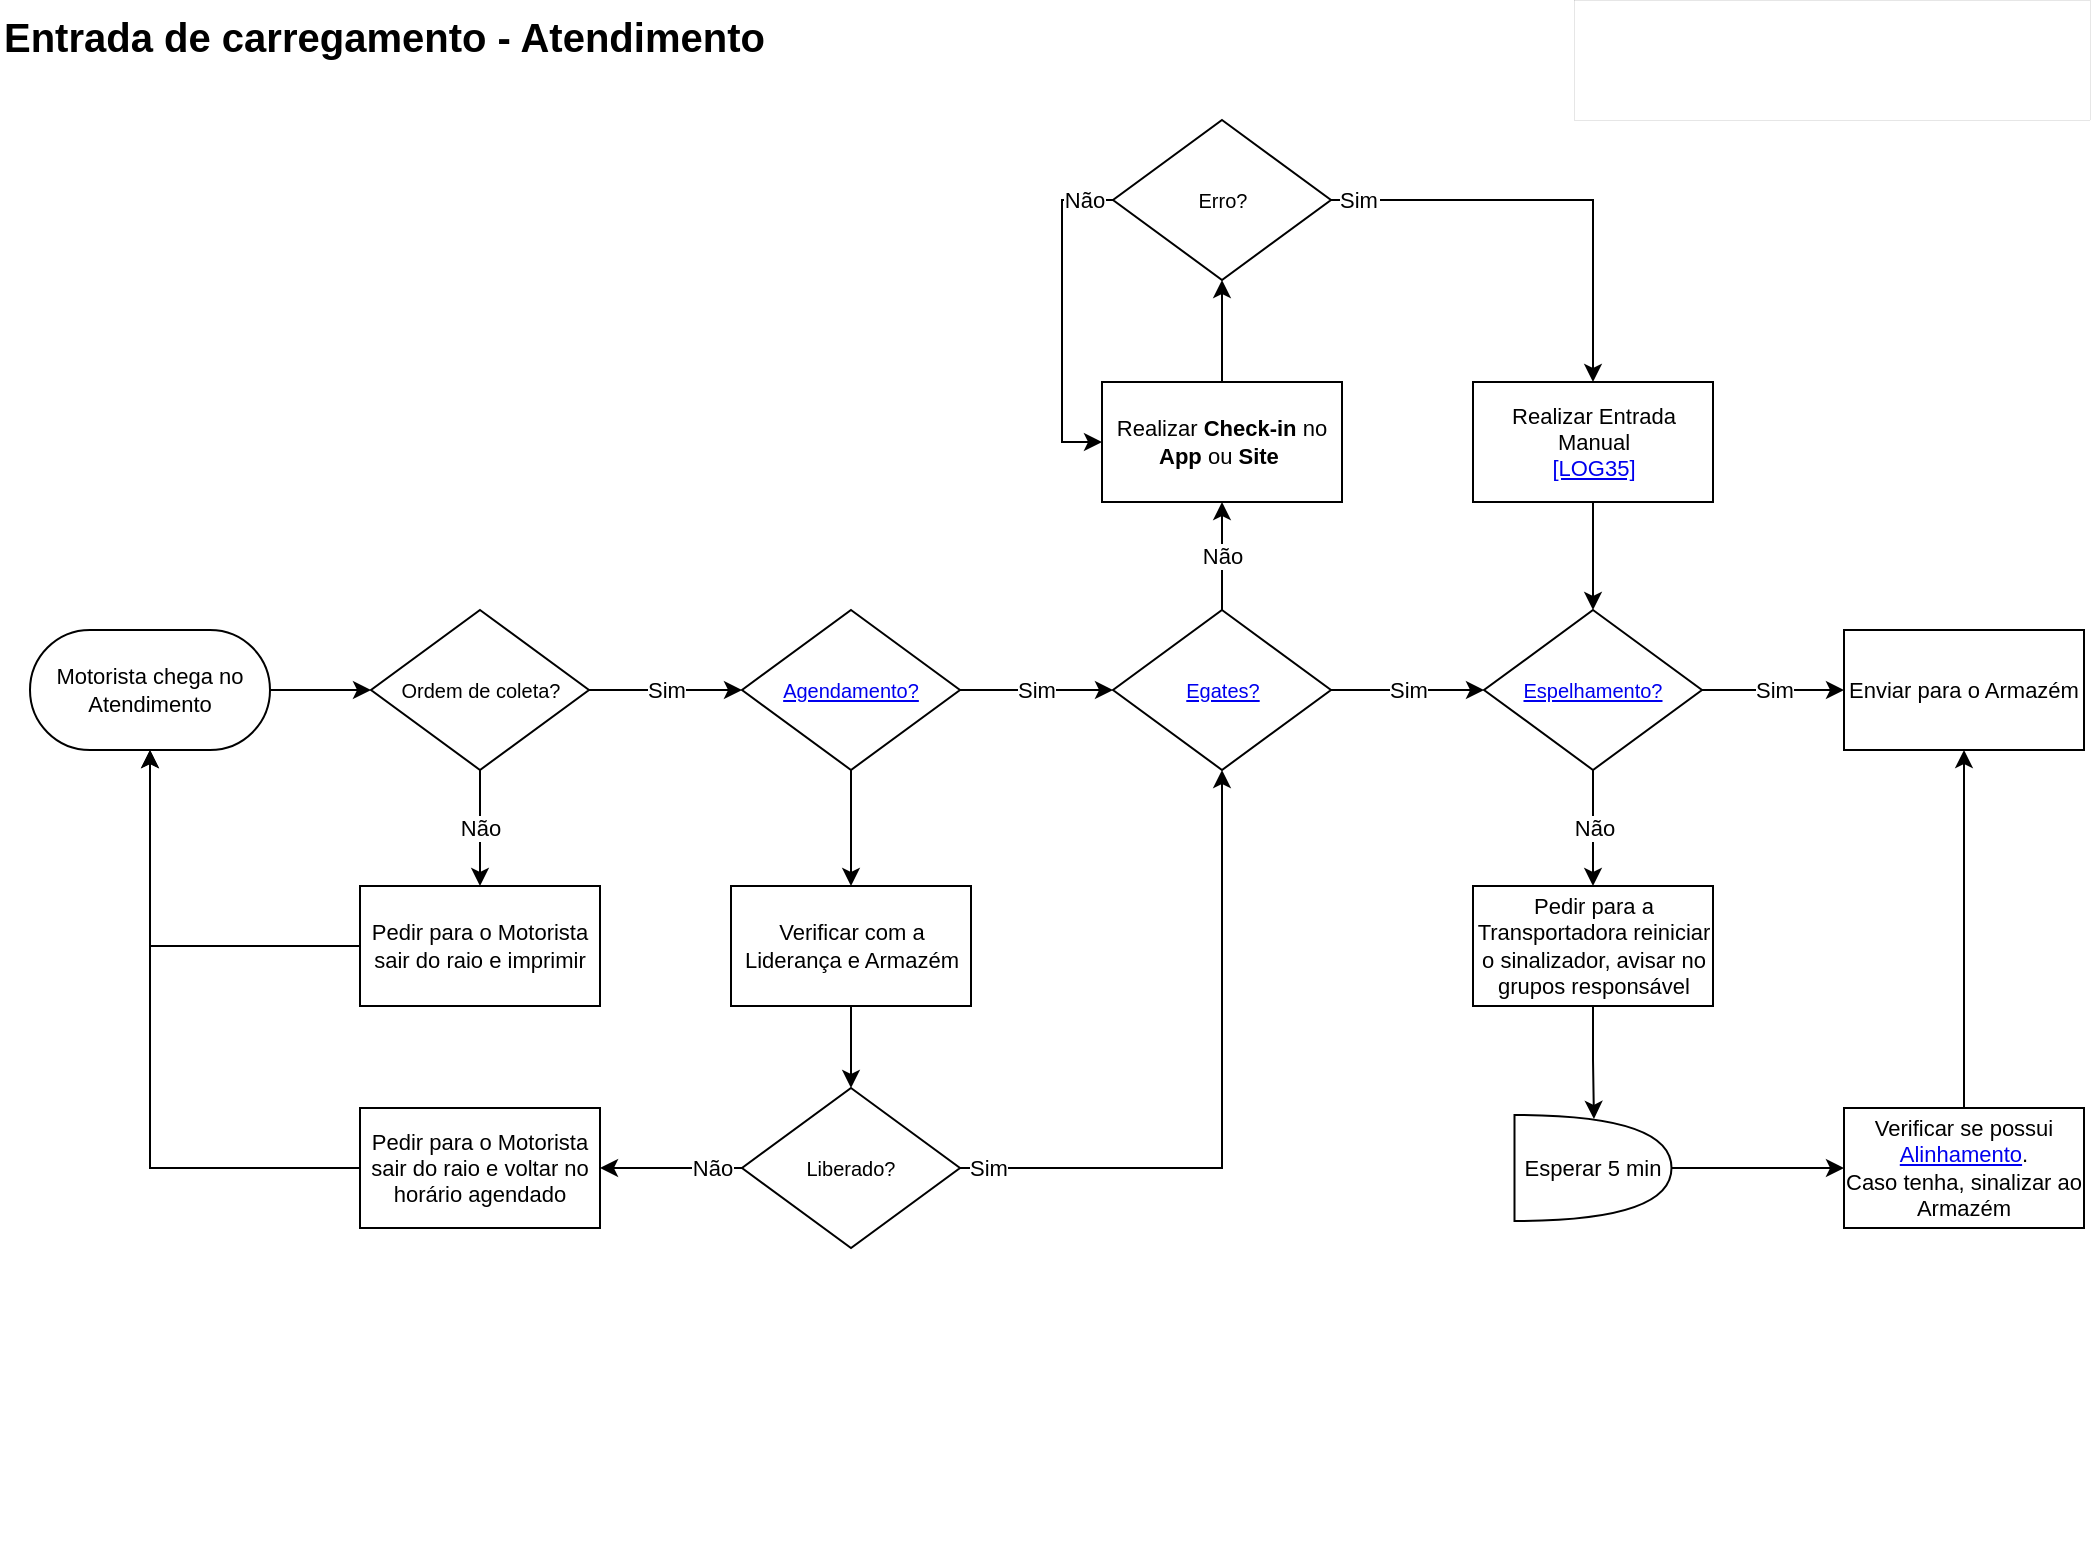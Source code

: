 <mxfile version="24.0.5" type="github">
  <diagram name="Page-1" id="JQofYEXU-NoQVEOPvFRB">
    <mxGraphModel dx="1313" dy="663" grid="0" gridSize="10" guides="1" tooltips="1" connect="1" arrows="1" fold="1" page="1" pageScale="1" pageWidth="1100" pageHeight="850" math="0" shadow="0">
      <root>
        <mxCell id="0" />
        <mxCell id="1" parent="0" />
        <mxCell id="aOmEqhJqzcy8wnbz2JpO-124" value="" style="group;strokeWidth=0;" vertex="1" connectable="0" parent="1">
          <mxGeometry width="1045" height="774" as="geometry" />
        </mxCell>
        <mxCell id="aOmEqhJqzcy8wnbz2JpO-2" value="Entrada de carregamento - Atendimento&lt;div style=&quot;&quot;&gt;&lt;br&gt;&lt;/div&gt;" style="text;html=1;align=left;verticalAlign=middle;whiteSpace=wrap;rounded=0;fontStyle=1;fontSize=20;" vertex="1" parent="aOmEqhJqzcy8wnbz2JpO-124">
          <mxGeometry width="400" height="59.31" as="geometry" />
        </mxCell>
        <mxCell id="aOmEqhJqzcy8wnbz2JpO-13" value="" style="group;shadow=0;" vertex="1" connectable="0" parent="aOmEqhJqzcy8wnbz2JpO-124">
          <mxGeometry x="805" width="240" height="60" as="geometry" />
        </mxCell>
        <mxCell id="aOmEqhJqzcy8wnbz2JpO-3" value="LEGENDA" style="text;html=1;align=left;verticalAlign=middle;whiteSpace=wrap;rounded=0;fontStyle=0;fontSize=13;" vertex="1" parent="aOmEqhJqzcy8wnbz2JpO-13">
          <mxGeometry x="10" width="70" height="21.336" as="geometry" />
        </mxCell>
        <mxCell id="aOmEqhJqzcy8wnbz2JpO-4" value="" style="image;aspect=fixed;html=1;points=[];align=center;fontSize=12;image=img/lib/azure2/identity/App_Registrations.svg;" vertex="1" parent="aOmEqhJqzcy8wnbz2JpO-13">
          <mxGeometry x="10" y="39.233" width="19.712" height="20.032" as="geometry" />
        </mxCell>
        <mxCell id="aOmEqhJqzcy8wnbz2JpO-5" value="Transações / Aplicativos" style="text;html=1;align=left;verticalAlign=middle;whiteSpace=wrap;rounded=0;fontSize=7;fontStyle=1" vertex="1" parent="aOmEqhJqzcy8wnbz2JpO-13">
          <mxGeometry x="35.71" y="38.581" width="94.29" height="21.336" as="geometry" />
        </mxCell>
        <mxCell id="aOmEqhJqzcy8wnbz2JpO-6" value="" style="ellipse;whiteSpace=wrap;html=1;aspect=fixed;strokeWidth=2;fillColor=#1ba1e2;strokeColor=#006EAF;fontColor=#ffffff;" vertex="1" parent="aOmEqhJqzcy8wnbz2JpO-13">
          <mxGeometry x="134.444" y="42.433" width="13.632" height="13.632" as="geometry" />
        </mxCell>
        <mxCell id="aOmEqhJqzcy8wnbz2JpO-7" value="" style="ellipse;whiteSpace=wrap;html=1;aspect=fixed;fillColor=#f8cecc;strokeColor=#b85450;strokeWidth=2;gradientColor=#ea6b66;" vertex="1" parent="aOmEqhJqzcy8wnbz2JpO-13">
          <mxGeometry x="134.444" y="13.489" width="13.632" height="13.632" as="geometry" />
        </mxCell>
        <mxCell id="aOmEqhJqzcy8wnbz2JpO-8" value="Abas" style="text;html=1;align=left;verticalAlign=middle;whiteSpace=wrap;rounded=0;fontSize=7;fontStyle=1" vertex="1" parent="aOmEqhJqzcy8wnbz2JpO-13">
          <mxGeometry x="153.111" y="9.636" width="35.556" height="21.337" as="geometry" />
        </mxCell>
        <mxCell id="aOmEqhJqzcy8wnbz2JpO-9" value="Botões" style="text;html=1;align=left;verticalAlign=middle;whiteSpace=wrap;rounded=0;fontSize=7;fontStyle=1" vertex="1" parent="aOmEqhJqzcy8wnbz2JpO-13">
          <mxGeometry x="153.111" y="38.581" width="35.556" height="21.337" as="geometry" />
        </mxCell>
        <mxCell id="aOmEqhJqzcy8wnbz2JpO-11" value="SAP S4" style="rounded=1;whiteSpace=wrap;html=1;fontSize=7;fillColor=#dae8fc;strokeColor=#6c8ebf;fontStyle=1" vertex="1" parent="aOmEqhJqzcy8wnbz2JpO-13">
          <mxGeometry x="188.67" y="11.983" width="41.33" height="16.644" as="geometry" />
        </mxCell>
        <mxCell id="aOmEqhJqzcy8wnbz2JpO-14" value="SAP TM" style="rounded=1;whiteSpace=wrap;html=1;fontSize=7;fillColor=#fff2cc;strokeColor=#d6b656;fontStyle=1" vertex="1" parent="aOmEqhJqzcy8wnbz2JpO-13">
          <mxGeometry x="188.67" y="40.927" width="41.33" height="16.644" as="geometry" />
        </mxCell>
        <mxCell id="aOmEqhJqzcy8wnbz2JpO-125" value="" style="rounded=0;whiteSpace=wrap;html=1;fontFamily=Helvetica;fontSize=11;fontColor=default;labelBackgroundColor=default;strokeWidth=0;" vertex="1" parent="aOmEqhJqzcy8wnbz2JpO-13">
          <mxGeometry x="-18" width="258" height="60" as="geometry" />
        </mxCell>
        <mxCell id="aOmEqhJqzcy8wnbz2JpO-19" style="edgeStyle=orthogonalEdgeStyle;rounded=0;orthogonalLoop=1;jettySize=auto;html=1;entryX=0;entryY=0.5;entryDx=0;entryDy=0;" edge="1" parent="aOmEqhJqzcy8wnbz2JpO-124" source="aOmEqhJqzcy8wnbz2JpO-15" target="aOmEqhJqzcy8wnbz2JpO-17">
          <mxGeometry relative="1" as="geometry" />
        </mxCell>
        <mxCell id="aOmEqhJqzcy8wnbz2JpO-15" value="Motorista chega no Atendimento" style="rounded=1;whiteSpace=wrap;html=1;arcSize=50;fontSize=11;" vertex="1" parent="aOmEqhJqzcy8wnbz2JpO-124">
          <mxGeometry x="15" y="315" width="120" height="60" as="geometry" />
        </mxCell>
        <mxCell id="aOmEqhJqzcy8wnbz2JpO-17" value="Ordem de coleta?" style="rhombus;whiteSpace=wrap;html=1;fontSize=10;" vertex="1" parent="aOmEqhJqzcy8wnbz2JpO-124">
          <mxGeometry x="185.5" y="305" width="109" height="80" as="geometry" />
        </mxCell>
        <mxCell id="aOmEqhJqzcy8wnbz2JpO-22" style="edgeStyle=orthogonalEdgeStyle;rounded=0;orthogonalLoop=1;jettySize=auto;html=1;" edge="1" parent="aOmEqhJqzcy8wnbz2JpO-124" source="aOmEqhJqzcy8wnbz2JpO-20" target="aOmEqhJqzcy8wnbz2JpO-15">
          <mxGeometry relative="1" as="geometry" />
        </mxCell>
        <mxCell id="aOmEqhJqzcy8wnbz2JpO-20" value="Pedir para o Motorista sair do raio e imprimir" style="rounded=0;whiteSpace=wrap;html=1;fontSize=11;" vertex="1" parent="aOmEqhJqzcy8wnbz2JpO-124">
          <mxGeometry x="180" y="443" width="120" height="60" as="geometry" />
        </mxCell>
        <mxCell id="aOmEqhJqzcy8wnbz2JpO-21" value="Não" style="edgeStyle=orthogonalEdgeStyle;rounded=0;orthogonalLoop=1;jettySize=auto;html=1;entryX=0.5;entryY=0;entryDx=0;entryDy=0;strokeColor=#000000;" edge="1" parent="aOmEqhJqzcy8wnbz2JpO-124" source="aOmEqhJqzcy8wnbz2JpO-17" target="aOmEqhJqzcy8wnbz2JpO-20">
          <mxGeometry relative="1" as="geometry">
            <mxPoint x="240" y="404" as="sourcePoint" />
            <mxPoint x="210" y="355" as="targetPoint" />
          </mxGeometry>
        </mxCell>
        <mxCell id="aOmEqhJqzcy8wnbz2JpO-30" value="Sim" style="edgeStyle=orthogonalEdgeStyle;rounded=0;orthogonalLoop=1;jettySize=auto;html=1;entryX=0;entryY=0.5;entryDx=0;entryDy=0;strokeColor=#000000;exitX=1;exitY=0.5;exitDx=0;exitDy=0;" edge="1" parent="aOmEqhJqzcy8wnbz2JpO-124" source="aOmEqhJqzcy8wnbz2JpO-17">
          <mxGeometry relative="1" as="geometry">
            <mxPoint x="315.5" y="345" as="sourcePoint" />
            <mxPoint x="371" y="345" as="targetPoint" />
          </mxGeometry>
        </mxCell>
        <mxCell id="aOmEqhJqzcy8wnbz2JpO-27" value="" style="edgeStyle=orthogonalEdgeStyle;rounded=0;orthogonalLoop=1;jettySize=auto;html=1;entryX=0.5;entryY=0;entryDx=0;entryDy=0;exitX=0.5;exitY=1;exitDx=0;exitDy=0;strokeColor=#FF0000;" edge="1" parent="aOmEqhJqzcy8wnbz2JpO-124" source="aOmEqhJqzcy8wnbz2JpO-17">
          <mxGeometry relative="1" as="geometry">
            <mxPoint x="240" y="385" as="sourcePoint" />
            <mxPoint x="240" y="385" as="targetPoint" />
          </mxGeometry>
        </mxCell>
        <mxCell id="aOmEqhJqzcy8wnbz2JpO-100" style="edgeStyle=orthogonalEdgeStyle;rounded=0;orthogonalLoop=1;jettySize=auto;html=1;entryX=0.5;entryY=0;entryDx=0;entryDy=0;strokeColor=default;align=center;verticalAlign=middle;fontFamily=Helvetica;fontSize=11;fontColor=default;labelBackgroundColor=default;endArrow=classic;" edge="1" parent="aOmEqhJqzcy8wnbz2JpO-124" source="aOmEqhJqzcy8wnbz2JpO-40" target="aOmEqhJqzcy8wnbz2JpO-99">
          <mxGeometry relative="1" as="geometry" />
        </mxCell>
        <mxCell id="aOmEqhJqzcy8wnbz2JpO-40" value="&lt;a href=&quot;https://trackandtrace.com.br/core/monitoring/schedule&quot;&gt;Agendamento?&lt;/a&gt;" style="rhombus;whiteSpace=wrap;html=1;fontSize=10;" vertex="1" parent="aOmEqhJqzcy8wnbz2JpO-124">
          <mxGeometry x="371" y="305" width="109" height="80" as="geometry" />
        </mxCell>
        <mxCell id="aOmEqhJqzcy8wnbz2JpO-50" value="Sim" style="edgeStyle=orthogonalEdgeStyle;rounded=0;orthogonalLoop=1;jettySize=auto;html=1;entryX=0;entryY=0.5;entryDx=0;entryDy=0;strokeColor=#000000;exitX=1;exitY=0.5;exitDx=0;exitDy=0;" edge="1" parent="aOmEqhJqzcy8wnbz2JpO-124" source="aOmEqhJqzcy8wnbz2JpO-40">
          <mxGeometry relative="1" as="geometry">
            <mxPoint x="556.5" y="345" as="targetPoint" />
            <mxPoint x="501" y="345" as="sourcePoint" />
          </mxGeometry>
        </mxCell>
        <mxCell id="aOmEqhJqzcy8wnbz2JpO-52" value="&lt;a href=&quot;https://egates.ambev.com.br/Movimentacoes/atendimentoEgates&quot;&gt;Egates?&lt;/a&gt;" style="rhombus;whiteSpace=wrap;html=1;fontSize=10;" vertex="1" parent="aOmEqhJqzcy8wnbz2JpO-124">
          <mxGeometry x="556.5" y="305" width="109" height="80" as="geometry" />
        </mxCell>
        <mxCell id="aOmEqhJqzcy8wnbz2JpO-75" style="edgeStyle=orthogonalEdgeStyle;rounded=0;orthogonalLoop=1;jettySize=auto;html=1;entryX=0.5;entryY=1;entryDx=0;entryDy=0;strokeColor=default;" edge="1" parent="aOmEqhJqzcy8wnbz2JpO-124" source="aOmEqhJqzcy8wnbz2JpO-54" target="aOmEqhJqzcy8wnbz2JpO-74">
          <mxGeometry relative="1" as="geometry" />
        </mxCell>
        <mxCell id="aOmEqhJqzcy8wnbz2JpO-54" value="Realizar &lt;b&gt;Check-in&lt;/b&gt; no &lt;b&gt;App&lt;/b&gt; ou&amp;nbsp;&lt;b&gt;Site&amp;nbsp;&lt;/b&gt;" style="rounded=0;whiteSpace=wrap;html=1;fontSize=11;" vertex="1" parent="aOmEqhJqzcy8wnbz2JpO-124">
          <mxGeometry x="551" y="191" width="120" height="60" as="geometry" />
        </mxCell>
        <mxCell id="aOmEqhJqzcy8wnbz2JpO-55" value="Não" style="edgeStyle=orthogonalEdgeStyle;rounded=0;orthogonalLoop=1;jettySize=auto;html=1;entryX=0.5;entryY=1;entryDx=0;entryDy=0;strokeColor=#000000;exitX=0.5;exitY=0;exitDx=0;exitDy=0;" edge="1" parent="aOmEqhJqzcy8wnbz2JpO-124" source="aOmEqhJqzcy8wnbz2JpO-52" target="aOmEqhJqzcy8wnbz2JpO-54">
          <mxGeometry relative="1" as="geometry">
            <mxPoint x="611" y="286" as="sourcePoint" />
          </mxGeometry>
        </mxCell>
        <mxCell id="aOmEqhJqzcy8wnbz2JpO-57" value="Sim" style="edgeStyle=orthogonalEdgeStyle;rounded=0;orthogonalLoop=1;jettySize=auto;html=1;entryX=0;entryY=0.5;entryDx=0;entryDy=0;strokeColor=#000000;exitX=1;exitY=0.5;exitDx=0;exitDy=0;" edge="1" parent="aOmEqhJqzcy8wnbz2JpO-124" source="aOmEqhJqzcy8wnbz2JpO-52">
          <mxGeometry relative="1" as="geometry">
            <mxPoint x="742" y="345" as="targetPoint" />
            <mxPoint x="686.5" y="345" as="sourcePoint" />
          </mxGeometry>
        </mxCell>
        <mxCell id="aOmEqhJqzcy8wnbz2JpO-119" value="Sim" style="edgeStyle=orthogonalEdgeStyle;rounded=0;orthogonalLoop=1;jettySize=auto;html=1;entryX=0;entryY=0.5;entryDx=0;entryDy=0;strokeColor=default;align=center;verticalAlign=middle;fontFamily=Helvetica;fontSize=11;fontColor=default;labelBackgroundColor=default;endArrow=classic;" edge="1" parent="aOmEqhJqzcy8wnbz2JpO-124" source="aOmEqhJqzcy8wnbz2JpO-59" target="aOmEqhJqzcy8wnbz2JpO-117">
          <mxGeometry relative="1" as="geometry" />
        </mxCell>
        <mxCell id="aOmEqhJqzcy8wnbz2JpO-59" value="&lt;a href=&quot;https://trackandtrace.com.br/core/monitoring/panel&quot;&gt;Espelhamento?&lt;/a&gt;" style="rhombus;whiteSpace=wrap;html=1;fontSize=10;" vertex="1" parent="aOmEqhJqzcy8wnbz2JpO-124">
          <mxGeometry x="742" y="305" width="109" height="80" as="geometry" />
        </mxCell>
        <mxCell id="aOmEqhJqzcy8wnbz2JpO-116" style="edgeStyle=orthogonalEdgeStyle;rounded=0;orthogonalLoop=1;jettySize=auto;html=1;strokeColor=default;align=center;verticalAlign=middle;fontFamily=Helvetica;fontSize=11;fontColor=default;labelBackgroundColor=default;endArrow=classic;exitX=0.5;exitY=1;exitDx=0;exitDy=0;entryX=0.506;entryY=0.037;entryDx=0;entryDy=0;entryPerimeter=0;" edge="1" parent="aOmEqhJqzcy8wnbz2JpO-124" source="aOmEqhJqzcy8wnbz2JpO-61" target="aOmEqhJqzcy8wnbz2JpO-113">
          <mxGeometry relative="1" as="geometry">
            <mxPoint x="796.5" y="547.256" as="targetPoint" />
            <mxPoint x="796.503" y="509" as="sourcePoint" />
            <Array as="points">
              <mxPoint x="796" y="530" />
              <mxPoint x="797" y="530" />
            </Array>
          </mxGeometry>
        </mxCell>
        <mxCell id="aOmEqhJqzcy8wnbz2JpO-61" value="Pedir para a Transportadora reiniciar o sinalizador, avisar no grupos responsável" style="rounded=0;whiteSpace=wrap;html=1;fontSize=11;" vertex="1" parent="aOmEqhJqzcy8wnbz2JpO-124">
          <mxGeometry x="736.5" y="443" width="120" height="60" as="geometry" />
        </mxCell>
        <mxCell id="aOmEqhJqzcy8wnbz2JpO-62" value="Não" style="edgeStyle=orthogonalEdgeStyle;rounded=0;orthogonalLoop=1;jettySize=auto;html=1;entryX=0.5;entryY=0;entryDx=0;entryDy=0;strokeColor=#000000;" edge="1" parent="aOmEqhJqzcy8wnbz2JpO-124" source="aOmEqhJqzcy8wnbz2JpO-59" target="aOmEqhJqzcy8wnbz2JpO-61">
          <mxGeometry relative="1" as="geometry">
            <mxPoint x="796.519" y="404" as="sourcePoint" />
            <Array as="points">
              <mxPoint x="796" y="404" />
              <mxPoint x="796" y="404" />
            </Array>
          </mxGeometry>
        </mxCell>
        <mxCell id="aOmEqhJqzcy8wnbz2JpO-92" value="" style="edgeStyle=orthogonalEdgeStyle;rounded=0;orthogonalLoop=1;jettySize=auto;html=1;entryX=0.5;entryY=0;entryDx=0;entryDy=0;strokeColor=default;align=center;verticalAlign=middle;fontFamily=Helvetica;fontSize=11;fontColor=default;labelBackgroundColor=default;endArrow=classic;exitX=1;exitY=0.5;exitDx=0;exitDy=0;" edge="1" parent="aOmEqhJqzcy8wnbz2JpO-124" source="aOmEqhJqzcy8wnbz2JpO-95" target="aOmEqhJqzcy8wnbz2JpO-76">
          <mxGeometry relative="1" as="geometry">
            <mxPoint x="671" y="100" as="sourcePoint" />
            <Array as="points">
              <mxPoint x="796" y="100" />
            </Array>
          </mxGeometry>
        </mxCell>
        <mxCell id="aOmEqhJqzcy8wnbz2JpO-98" style="edgeStyle=orthogonalEdgeStyle;rounded=0;orthogonalLoop=1;jettySize=auto;html=1;entryX=0;entryY=0.5;entryDx=0;entryDy=0;strokeColor=default;align=center;verticalAlign=middle;fontFamily=Helvetica;fontSize=11;fontColor=default;labelBackgroundColor=default;endArrow=classic;exitX=0;exitY=0.5;exitDx=0;exitDy=0;" edge="1" parent="aOmEqhJqzcy8wnbz2JpO-124" source="aOmEqhJqzcy8wnbz2JpO-74" target="aOmEqhJqzcy8wnbz2JpO-54">
          <mxGeometry relative="1" as="geometry">
            <Array as="points">
              <mxPoint x="531" y="100" />
              <mxPoint x="531" y="221" />
            </Array>
          </mxGeometry>
        </mxCell>
        <mxCell id="aOmEqhJqzcy8wnbz2JpO-74" value="Erro?" style="rhombus;whiteSpace=wrap;html=1;fontSize=10;" vertex="1" parent="aOmEqhJqzcy8wnbz2JpO-124">
          <mxGeometry x="556.5" y="60" width="109" height="80" as="geometry" />
        </mxCell>
        <mxCell id="aOmEqhJqzcy8wnbz2JpO-91" style="edgeStyle=orthogonalEdgeStyle;rounded=0;orthogonalLoop=1;jettySize=auto;html=1;entryX=0.5;entryY=0;entryDx=0;entryDy=0;strokeColor=default;align=center;verticalAlign=middle;fontFamily=Helvetica;fontSize=11;fontColor=default;labelBackgroundColor=default;endArrow=classic;" edge="1" parent="aOmEqhJqzcy8wnbz2JpO-124" source="aOmEqhJqzcy8wnbz2JpO-76" target="aOmEqhJqzcy8wnbz2JpO-59">
          <mxGeometry relative="1" as="geometry" />
        </mxCell>
        <mxCell id="aOmEqhJqzcy8wnbz2JpO-76" value="Realizar Entrada Manual&lt;br&gt;&lt;a href=&quot;https://www.myworkday.com/abinbev/learning/course/d115937921451001034cfec96b960001?record=7cd7e49422c810011a0aaa4b39510000&amp;amp;type=9882927d138b100019b928e75843018d&quot;&gt;[LOG35]&lt;/a&gt;" style="rounded=0;whiteSpace=wrap;html=1;fontSize=11;" vertex="1" parent="aOmEqhJqzcy8wnbz2JpO-124">
          <mxGeometry x="736.5" y="191" width="120" height="60" as="geometry" />
        </mxCell>
        <mxCell id="aOmEqhJqzcy8wnbz2JpO-96" value="" style="edgeStyle=orthogonalEdgeStyle;rounded=0;orthogonalLoop=1;jettySize=auto;html=1;entryX=0.5;entryY=0;entryDx=0;entryDy=0;strokeColor=default;align=center;verticalAlign=middle;fontFamily=Helvetica;fontSize=11;fontColor=default;labelBackgroundColor=default;endArrow=classic;exitX=1;exitY=0.5;exitDx=0;exitDy=0;" edge="1" parent="aOmEqhJqzcy8wnbz2JpO-124" source="aOmEqhJqzcy8wnbz2JpO-74" target="aOmEqhJqzcy8wnbz2JpO-95">
          <mxGeometry relative="1" as="geometry">
            <mxPoint x="666" y="100" as="sourcePoint" />
            <mxPoint x="797" y="191" as="targetPoint" />
            <Array as="points" />
          </mxGeometry>
        </mxCell>
        <mxCell id="aOmEqhJqzcy8wnbz2JpO-95" value="Sim" style="text;html=1;align=center;verticalAlign=middle;whiteSpace=wrap;rounded=0;fontFamily=Helvetica;fontSize=11;fontColor=default;labelBackgroundColor=default;" vertex="1" parent="aOmEqhJqzcy8wnbz2JpO-124">
          <mxGeometry x="669" y="94.5" width="21" height="11" as="geometry" />
        </mxCell>
        <mxCell id="aOmEqhJqzcy8wnbz2JpO-97" value="Não" style="text;html=1;align=center;verticalAlign=middle;whiteSpace=wrap;rounded=0;fontFamily=Helvetica;fontSize=11;fontColor=default;labelBackgroundColor=default;" vertex="1" parent="aOmEqhJqzcy8wnbz2JpO-124">
          <mxGeometry x="532" y="94.5" width="21" height="11" as="geometry" />
        </mxCell>
        <mxCell id="aOmEqhJqzcy8wnbz2JpO-102" style="edgeStyle=orthogonalEdgeStyle;rounded=0;orthogonalLoop=1;jettySize=auto;html=1;entryX=0.5;entryY=0;entryDx=0;entryDy=0;strokeColor=default;align=center;verticalAlign=middle;fontFamily=Helvetica;fontSize=11;fontColor=default;labelBackgroundColor=default;endArrow=classic;" edge="1" parent="aOmEqhJqzcy8wnbz2JpO-124" source="aOmEqhJqzcy8wnbz2JpO-99" target="aOmEqhJqzcy8wnbz2JpO-101">
          <mxGeometry relative="1" as="geometry" />
        </mxCell>
        <mxCell id="aOmEqhJqzcy8wnbz2JpO-99" value="Verificar com a Liderança e Armazém" style="rounded=0;whiteSpace=wrap;html=1;fontSize=11;" vertex="1" parent="aOmEqhJqzcy8wnbz2JpO-124">
          <mxGeometry x="365.5" y="443" width="120" height="60" as="geometry" />
        </mxCell>
        <mxCell id="aOmEqhJqzcy8wnbz2JpO-103" style="edgeStyle=orthogonalEdgeStyle;rounded=0;orthogonalLoop=1;jettySize=auto;html=1;entryX=0.5;entryY=1;entryDx=0;entryDy=0;strokeColor=default;align=center;verticalAlign=middle;fontFamily=Helvetica;fontSize=11;fontColor=default;labelBackgroundColor=default;endArrow=classic;exitX=1;exitY=0.5;exitDx=0;exitDy=0;" edge="1" parent="aOmEqhJqzcy8wnbz2JpO-124" source="aOmEqhJqzcy8wnbz2JpO-101" target="aOmEqhJqzcy8wnbz2JpO-52">
          <mxGeometry relative="1" as="geometry" />
        </mxCell>
        <mxCell id="aOmEqhJqzcy8wnbz2JpO-108" style="edgeStyle=orthogonalEdgeStyle;rounded=0;orthogonalLoop=1;jettySize=auto;html=1;entryX=1;entryY=0.5;entryDx=0;entryDy=0;strokeColor=default;align=center;verticalAlign=middle;fontFamily=Helvetica;fontSize=11;fontColor=default;labelBackgroundColor=default;endArrow=classic;exitX=0;exitY=0.5;exitDx=0;exitDy=0;" edge="1" parent="aOmEqhJqzcy8wnbz2JpO-124" source="aOmEqhJqzcy8wnbz2JpO-101" target="aOmEqhJqzcy8wnbz2JpO-107">
          <mxGeometry relative="1" as="geometry" />
        </mxCell>
        <mxCell id="aOmEqhJqzcy8wnbz2JpO-101" value="Liberado?" style="rhombus;whiteSpace=wrap;html=1;fontSize=10;" vertex="1" parent="aOmEqhJqzcy8wnbz2JpO-124">
          <mxGeometry x="371" y="544" width="109" height="80" as="geometry" />
        </mxCell>
        <mxCell id="aOmEqhJqzcy8wnbz2JpO-104" value="Sim" style="text;html=1;align=center;verticalAlign=middle;whiteSpace=wrap;rounded=0;fontFamily=Helvetica;fontSize=11;fontColor=default;labelBackgroundColor=default;" vertex="1" parent="aOmEqhJqzcy8wnbz2JpO-124">
          <mxGeometry x="484" y="578.5" width="21" height="11" as="geometry" />
        </mxCell>
        <mxCell id="aOmEqhJqzcy8wnbz2JpO-109" style="edgeStyle=orthogonalEdgeStyle;rounded=0;orthogonalLoop=1;jettySize=auto;html=1;strokeColor=default;align=center;verticalAlign=middle;fontFamily=Helvetica;fontSize=11;fontColor=default;labelBackgroundColor=default;endArrow=classic;" edge="1" parent="aOmEqhJqzcy8wnbz2JpO-124" source="aOmEqhJqzcy8wnbz2JpO-107" target="aOmEqhJqzcy8wnbz2JpO-15">
          <mxGeometry relative="1" as="geometry" />
        </mxCell>
        <mxCell id="aOmEqhJqzcy8wnbz2JpO-107" value="Pedir para o Motorista sair do raio e voltar no horário agendado" style="rounded=0;whiteSpace=wrap;html=1;fontSize=11;" vertex="1" parent="aOmEqhJqzcy8wnbz2JpO-124">
          <mxGeometry x="180" y="554" width="120" height="60" as="geometry" />
        </mxCell>
        <mxCell id="aOmEqhJqzcy8wnbz2JpO-110" value="Não" style="text;html=1;align=center;verticalAlign=middle;whiteSpace=wrap;rounded=0;fontFamily=Helvetica;fontSize=11;fontColor=default;labelBackgroundColor=default;" vertex="1" parent="aOmEqhJqzcy8wnbz2JpO-124">
          <mxGeometry x="346" y="578.5" width="21" height="11" as="geometry" />
        </mxCell>
        <mxCell id="aOmEqhJqzcy8wnbz2JpO-122" style="edgeStyle=orthogonalEdgeStyle;rounded=0;orthogonalLoop=1;jettySize=auto;html=1;strokeColor=default;align=center;verticalAlign=middle;fontFamily=Helvetica;fontSize=11;fontColor=default;labelBackgroundColor=default;endArrow=classic;" edge="1" parent="aOmEqhJqzcy8wnbz2JpO-124" source="aOmEqhJqzcy8wnbz2JpO-113" target="aOmEqhJqzcy8wnbz2JpO-121">
          <mxGeometry relative="1" as="geometry" />
        </mxCell>
        <mxCell id="aOmEqhJqzcy8wnbz2JpO-113" value="Esperar 5 min" style="shape=or;whiteSpace=wrap;html=1;fontFamily=Helvetica;fontSize=11;fontColor=default;labelBackgroundColor=default;" vertex="1" parent="aOmEqhJqzcy8wnbz2JpO-124">
          <mxGeometry x="757.25" y="557.5" width="78.5" height="53" as="geometry" />
        </mxCell>
        <mxCell id="aOmEqhJqzcy8wnbz2JpO-117" value="Enviar para o Armazém" style="rounded=0;whiteSpace=wrap;html=1;fontSize=11;" vertex="1" parent="aOmEqhJqzcy8wnbz2JpO-124">
          <mxGeometry x="922" y="315" width="120" height="60" as="geometry" />
        </mxCell>
        <mxCell id="aOmEqhJqzcy8wnbz2JpO-123" style="edgeStyle=orthogonalEdgeStyle;rounded=0;orthogonalLoop=1;jettySize=auto;html=1;entryX=0.5;entryY=1;entryDx=0;entryDy=0;strokeColor=default;align=center;verticalAlign=middle;fontFamily=Helvetica;fontSize=11;fontColor=default;labelBackgroundColor=default;endArrow=classic;" edge="1" parent="aOmEqhJqzcy8wnbz2JpO-124" source="aOmEqhJqzcy8wnbz2JpO-121" target="aOmEqhJqzcy8wnbz2JpO-117">
          <mxGeometry relative="1" as="geometry" />
        </mxCell>
        <mxCell id="aOmEqhJqzcy8wnbz2JpO-121" value="Verificar se possui &lt;a href=&quot;https://anheuserbuschinbev-my.sharepoint.com/:x:/r/personal/99821156_ambev_com_br/_layouts/15/doc2.aspx?sourcedoc=%7Bd540b165-c951-422d-8da9-9b79c941bcb3%7D&amp;amp;action=default&quot;&gt;Alinhamento&lt;/a&gt;.&lt;br&gt;Caso tenha, sinalizar ao Armazém" style="rounded=0;whiteSpace=wrap;html=1;fontSize=11;" vertex="1" parent="aOmEqhJqzcy8wnbz2JpO-124">
          <mxGeometry x="922" y="554" width="120" height="60" as="geometry" />
        </mxCell>
      </root>
    </mxGraphModel>
  </diagram>
</mxfile>
